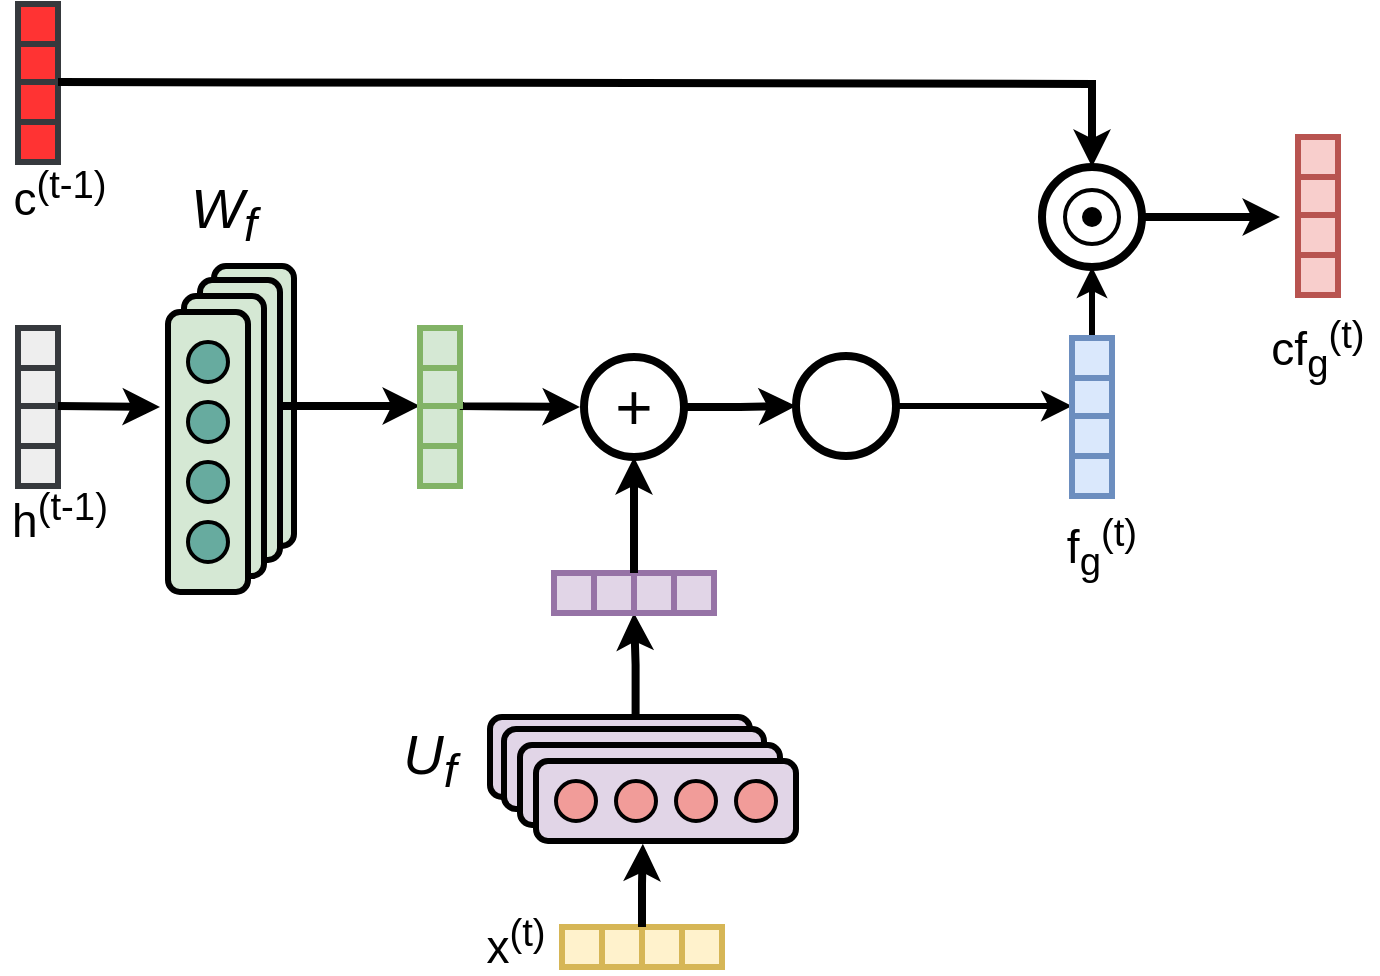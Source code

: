 <mxfile version="24.2.1" type="github">
  <diagram name="Page-1" id="a8kEsTPP4QLb0yRiyc_C">
    <mxGraphModel dx="91" dy="1647" grid="1" gridSize="10" guides="1" tooltips="1" connect="1" arrows="1" fold="1" page="1" pageScale="1" pageWidth="850" pageHeight="1100" math="0" shadow="0">
      <root>
        <mxCell id="0" />
        <mxCell id="1" parent="0" />
        <mxCell id="FjbWnof5uf_0pUXJCAU5-1" style="edgeStyle=orthogonalEdgeStyle;rounded=0;orthogonalLoop=1;jettySize=auto;html=1;exitX=0.56;exitY=-0.009;exitDx=0;exitDy=0;entryX=0;entryY=1;entryDx=0;entryDy=0;strokeWidth=4;exitPerimeter=0;" edge="1" parent="1" source="FjbWnof5uf_0pUXJCAU5-2" target="FjbWnof5uf_0pUXJCAU5-20">
          <mxGeometry relative="1" as="geometry" />
        </mxCell>
        <mxCell id="FjbWnof5uf_0pUXJCAU5-2" value="" style="rounded=1;whiteSpace=wrap;html=1;fontSize=12;glass=0;strokeWidth=3;shadow=0;fillColor=#e1d5e7;strokeColor=#000000;" vertex="1" parent="1">
          <mxGeometry x="1105" y="326.5" width="130" height="40" as="geometry" />
        </mxCell>
        <mxCell id="FjbWnof5uf_0pUXJCAU5-3" value="" style="ellipse;whiteSpace=wrap;html=1;aspect=fixed;strokeWidth=2;fillColor=#F19C99;strokeColor=#000000;" vertex="1" parent="1">
          <mxGeometry x="1115" y="336.5" width="20" height="20" as="geometry" />
        </mxCell>
        <mxCell id="FjbWnof5uf_0pUXJCAU5-4" value="" style="ellipse;whiteSpace=wrap;html=1;aspect=fixed;strokeWidth=2;fillColor=#F19C99;strokeColor=#000000;" vertex="1" parent="1">
          <mxGeometry x="1145" y="336.5" width="20" height="20" as="geometry" />
        </mxCell>
        <mxCell id="FjbWnof5uf_0pUXJCAU5-5" value="" style="ellipse;whiteSpace=wrap;html=1;aspect=fixed;strokeWidth=2;fillColor=#F19C99;strokeColor=#000000;" vertex="1" parent="1">
          <mxGeometry x="1175" y="336.5" width="20" height="20" as="geometry" />
        </mxCell>
        <mxCell id="FjbWnof5uf_0pUXJCAU5-6" value="" style="ellipse;whiteSpace=wrap;html=1;aspect=fixed;strokeWidth=2;fillColor=#F19C99;strokeColor=#000000;" vertex="1" parent="1">
          <mxGeometry x="1205" y="336.5" width="20" height="20" as="geometry" />
        </mxCell>
        <mxCell id="FjbWnof5uf_0pUXJCAU5-7" value="" style="rounded=1;whiteSpace=wrap;html=1;fontSize=12;glass=0;strokeWidth=3;shadow=0;rotation=90;fillColor=#d5e8d4;strokeColor=#000000;" vertex="1" parent="1">
          <mxGeometry x="917" y="151" width="140" height="40" as="geometry" />
        </mxCell>
        <mxCell id="FjbWnof5uf_0pUXJCAU5-8" value="" style="ellipse;whiteSpace=wrap;html=1;aspect=fixed;strokeWidth=2;fillColor=#67AB9F;strokeColor=#000000;" vertex="1" parent="1">
          <mxGeometry x="977" y="116" width="20" height="20" as="geometry" />
        </mxCell>
        <mxCell id="FjbWnof5uf_0pUXJCAU5-9" value="" style="ellipse;whiteSpace=wrap;html=1;aspect=fixed;strokeWidth=2;fillColor=#67AB9F;strokeColor=#000000;" vertex="1" parent="1">
          <mxGeometry x="977" y="146" width="20" height="20" as="geometry" />
        </mxCell>
        <mxCell id="FjbWnof5uf_0pUXJCAU5-10" value="" style="ellipse;whiteSpace=wrap;html=1;aspect=fixed;strokeWidth=2;fillColor=#67AB9F;strokeColor=#000000;" vertex="1" parent="1">
          <mxGeometry x="977" y="176" width="20" height="20" as="geometry" />
        </mxCell>
        <mxCell id="FjbWnof5uf_0pUXJCAU5-11" value="" style="ellipse;whiteSpace=wrap;html=1;aspect=fixed;strokeWidth=2;fillColor=#67AB9F;strokeColor=#000000;" vertex="1" parent="1">
          <mxGeometry x="977" y="206" width="20" height="20" as="geometry" />
        </mxCell>
        <mxCell id="FjbWnof5uf_0pUXJCAU5-12" value="x&lt;sup&gt;(t)&lt;/sup&gt;" style="text;html=1;align=center;verticalAlign=middle;whiteSpace=wrap;rounded=0;fontSize=23;strokeWidth=4;" vertex="1" parent="1">
          <mxGeometry x="1088" y="423.5" width="60" height="30" as="geometry" />
        </mxCell>
        <mxCell id="FjbWnof5uf_0pUXJCAU5-13" value="U&lt;sub&gt;f&lt;/sub&gt;" style="text;html=1;align=center;verticalAlign=middle;whiteSpace=wrap;rounded=0;fontSize=28;fontStyle=2" vertex="1" parent="1">
          <mxGeometry x="1045" y="332.5" width="60" height="30" as="geometry" />
        </mxCell>
        <mxCell id="FjbWnof5uf_0pUXJCAU5-14" value="" style="rounded=0;whiteSpace=wrap;html=1;strokeWidth=3;fillColor=#fff2cc;strokeColor=#d6b656;" vertex="1" parent="1">
          <mxGeometry x="1141" y="431.5" width="20" height="20" as="geometry" />
        </mxCell>
        <mxCell id="FjbWnof5uf_0pUXJCAU5-15" value="" style="rounded=0;whiteSpace=wrap;html=1;strokeWidth=3;fillColor=#fff2cc;strokeColor=#d6b656;" vertex="1" parent="1">
          <mxGeometry x="1161" y="431.5" width="20" height="20" as="geometry" />
        </mxCell>
        <mxCell id="FjbWnof5uf_0pUXJCAU5-16" value="" style="rounded=0;whiteSpace=wrap;html=1;strokeWidth=3;fillColor=#fff2cc;strokeColor=#d6b656;" vertex="1" parent="1">
          <mxGeometry x="1181" y="431.5" width="20" height="20" as="geometry" />
        </mxCell>
        <mxCell id="FjbWnof5uf_0pUXJCAU5-17" value="" style="rounded=0;whiteSpace=wrap;html=1;strokeWidth=3;fillColor=#fff2cc;strokeColor=#d6b656;" vertex="1" parent="1">
          <mxGeometry x="1201" y="431.5" width="20" height="20" as="geometry" />
        </mxCell>
        <mxCell id="FjbWnof5uf_0pUXJCAU5-18" value="" style="rounded=0;whiteSpace=wrap;html=1;strokeWidth=3;fillColor=#e1d5e7;strokeColor=#9673a6;" vertex="1" parent="1">
          <mxGeometry x="1137" y="254.5" width="20" height="20" as="geometry" />
        </mxCell>
        <mxCell id="FjbWnof5uf_0pUXJCAU5-19" value="" style="rounded=0;whiteSpace=wrap;html=1;strokeWidth=3;fillColor=#e1d5e7;strokeColor=#9673a6;" vertex="1" parent="1">
          <mxGeometry x="1157" y="254.5" width="20" height="20" as="geometry" />
        </mxCell>
        <mxCell id="FjbWnof5uf_0pUXJCAU5-20" value="" style="rounded=0;whiteSpace=wrap;html=1;strokeWidth=3;fillColor=#e1d5e7;strokeColor=#9673a6;" vertex="1" parent="1">
          <mxGeometry x="1177" y="254.5" width="20" height="20" as="geometry" />
        </mxCell>
        <mxCell id="FjbWnof5uf_0pUXJCAU5-21" value="" style="rounded=0;whiteSpace=wrap;html=1;strokeWidth=3;fillColor=#e1d5e7;strokeColor=#9673a6;" vertex="1" parent="1">
          <mxGeometry x="1197" y="254.5" width="20" height="20" as="geometry" />
        </mxCell>
        <mxCell id="FjbWnof5uf_0pUXJCAU5-22" style="edgeStyle=orthogonalEdgeStyle;rounded=0;orthogonalLoop=1;jettySize=auto;html=1;exitX=1;exitY=0.5;exitDx=0;exitDy=0;entryX=0;entryY=0.5;entryDx=0;entryDy=0;strokeWidth=4;" edge="1" parent="1" source="FjbWnof5uf_0pUXJCAU5-23" target="FjbWnof5uf_0pUXJCAU5-25">
          <mxGeometry relative="1" as="geometry" />
        </mxCell>
        <mxCell id="FjbWnof5uf_0pUXJCAU5-23" value="+" style="ellipse;whiteSpace=wrap;html=1;aspect=fixed;fontSize=32;strokeWidth=4;" vertex="1" parent="1">
          <mxGeometry x="1152" y="146.5" width="50" height="50" as="geometry" />
        </mxCell>
        <mxCell id="FjbWnof5uf_0pUXJCAU5-24" style="edgeStyle=orthogonalEdgeStyle;rounded=0;orthogonalLoop=1;jettySize=auto;html=1;exitX=1;exitY=0;exitDx=0;exitDy=0;entryX=0.5;entryY=1;entryDx=0;entryDy=0;strokeWidth=4;" edge="1" parent="1" source="FjbWnof5uf_0pUXJCAU5-19" target="FjbWnof5uf_0pUXJCAU5-23">
          <mxGeometry relative="1" as="geometry" />
        </mxCell>
        <mxCell id="FjbWnof5uf_0pUXJCAU5-96" style="edgeStyle=orthogonalEdgeStyle;rounded=0;orthogonalLoop=1;jettySize=auto;html=1;exitX=1;exitY=0.5;exitDx=0;exitDy=0;entryX=0;entryY=0.75;entryDx=0;entryDy=0;strokeWidth=3;" edge="1" parent="1" source="FjbWnof5uf_0pUXJCAU5-25" target="FjbWnof5uf_0pUXJCAU5-94">
          <mxGeometry relative="1" as="geometry" />
        </mxCell>
        <mxCell id="FjbWnof5uf_0pUXJCAU5-25" value="" style="ellipse;whiteSpace=wrap;html=1;aspect=fixed;fontSize=32;strokeWidth=4;" vertex="1" parent="1">
          <mxGeometry x="1258" y="146" width="50" height="50" as="geometry" />
        </mxCell>
        <mxCell id="FjbWnof5uf_0pUXJCAU5-27" value="f&lt;sub&gt;g&lt;/sub&gt;&lt;sup&gt;(t)&lt;/sup&gt;" style="text;html=1;align=center;verticalAlign=middle;whiteSpace=wrap;rounded=0;fontSize=23;strokeWidth=4;" vertex="1" parent="1">
          <mxGeometry x="1381" y="226" width="60" height="30" as="geometry" />
        </mxCell>
        <mxCell id="FjbWnof5uf_0pUXJCAU5-28" value="W&lt;sub&gt;f&lt;/sub&gt;" style="text;html=1;align=center;verticalAlign=middle;whiteSpace=wrap;rounded=0;fontSize=28;fontStyle=2" vertex="1" parent="1">
          <mxGeometry x="942" y="60" width="60" height="30" as="geometry" />
        </mxCell>
        <mxCell id="FjbWnof5uf_0pUXJCAU5-29" value="h&lt;sup&gt;(t-1)&lt;/sup&gt;" style="text;html=1;align=center;verticalAlign=middle;whiteSpace=wrap;rounded=0;fontSize=23;strokeWidth=4;" vertex="1" parent="1">
          <mxGeometry x="860" y="211" width="60" height="30" as="geometry" />
        </mxCell>
        <mxCell id="FjbWnof5uf_0pUXJCAU5-30" value="" style="rounded=0;whiteSpace=wrap;html=1;strokeWidth=3;fillColor=#eeeeee;strokeColor=#36393d;" vertex="1" parent="1">
          <mxGeometry x="869" y="191" width="20" height="20" as="geometry" />
        </mxCell>
        <mxCell id="FjbWnof5uf_0pUXJCAU5-31" value="" style="rounded=0;whiteSpace=wrap;html=1;strokeWidth=3;fillColor=#eeeeee;strokeColor=#36393d;" vertex="1" parent="1">
          <mxGeometry x="869" y="171" width="20" height="20" as="geometry" />
        </mxCell>
        <mxCell id="FjbWnof5uf_0pUXJCAU5-32" value="" style="rounded=0;whiteSpace=wrap;html=1;strokeWidth=3;fillColor=#eeeeee;strokeColor=#36393d;" vertex="1" parent="1">
          <mxGeometry x="869" y="151" width="20" height="20" as="geometry" />
        </mxCell>
        <mxCell id="FjbWnof5uf_0pUXJCAU5-33" value="" style="rounded=0;whiteSpace=wrap;html=1;strokeWidth=3;fillColor=#eeeeee;strokeColor=#36393d;" vertex="1" parent="1">
          <mxGeometry x="869" y="132" width="20" height="20" as="geometry" />
        </mxCell>
        <mxCell id="FjbWnof5uf_0pUXJCAU5-34" style="edgeStyle=orthogonalEdgeStyle;rounded=0;orthogonalLoop=1;jettySize=auto;html=1;exitX=0.403;exitY=0.054;exitDx=0;exitDy=0;entryX=0;entryY=1;entryDx=0;entryDy=0;strokeWidth=4;exitPerimeter=0;" edge="1" parent="1" source="FjbWnof5uf_0pUXJCAU5-45" target="FjbWnof5uf_0pUXJCAU5-38">
          <mxGeometry relative="1" as="geometry">
            <Array as="points">
              <mxPoint x="990" y="171" />
            </Array>
            <mxPoint x="1007" y="171.5" as="sourcePoint" />
          </mxGeometry>
        </mxCell>
        <mxCell id="FjbWnof5uf_0pUXJCAU5-35" value="" style="rounded=0;whiteSpace=wrap;html=1;strokeWidth=3;fillColor=#d5e8d4;strokeColor=#82b366;" vertex="1" parent="1">
          <mxGeometry x="1070" y="191" width="20" height="20" as="geometry" />
        </mxCell>
        <mxCell id="FjbWnof5uf_0pUXJCAU5-36" value="" style="rounded=0;whiteSpace=wrap;html=1;strokeWidth=3;fillColor=#d5e8d4;strokeColor=#82b366;" vertex="1" parent="1">
          <mxGeometry x="1070" y="171" width="20" height="20" as="geometry" />
        </mxCell>
        <mxCell id="FjbWnof5uf_0pUXJCAU5-37" style="edgeStyle=orthogonalEdgeStyle;rounded=0;orthogonalLoop=1;jettySize=auto;html=1;exitX=1;exitY=1;exitDx=0;exitDy=0;strokeWidth=4;" edge="1" parent="1">
          <mxGeometry relative="1" as="geometry">
            <Array as="points">
              <mxPoint x="1089.97" y="171" />
              <mxPoint x="1089.97" y="171" />
            </Array>
            <mxPoint x="1149.97" y="171.5" as="targetPoint" />
            <mxPoint x="1091.97" y="171" as="sourcePoint" />
          </mxGeometry>
        </mxCell>
        <mxCell id="FjbWnof5uf_0pUXJCAU5-38" value="" style="rounded=0;whiteSpace=wrap;html=1;strokeWidth=3;fillColor=#d5e8d4;strokeColor=#82b366;" vertex="1" parent="1">
          <mxGeometry x="1070" y="151" width="20" height="20" as="geometry" />
        </mxCell>
        <mxCell id="FjbWnof5uf_0pUXJCAU5-39" value="" style="rounded=0;whiteSpace=wrap;html=1;strokeWidth=3;fillColor=#d5e8d4;strokeColor=#82b366;" vertex="1" parent="1">
          <mxGeometry x="1070" y="132" width="20" height="20" as="geometry" />
        </mxCell>
        <mxCell id="FjbWnof5uf_0pUXJCAU5-40" value="" style="rounded=1;whiteSpace=wrap;html=1;fontSize=12;glass=0;strokeWidth=3;shadow=0;rotation=90;fillColor=#d5e8d4;strokeColor=#000000;" vertex="1" parent="1">
          <mxGeometry x="910" y="158" width="140" height="40" as="geometry" />
        </mxCell>
        <mxCell id="FjbWnof5uf_0pUXJCAU5-41" value="" style="ellipse;whiteSpace=wrap;html=1;aspect=fixed;strokeWidth=2;fillColor=#67AB9F;strokeColor=#000000;" vertex="1" parent="1">
          <mxGeometry x="970" y="123" width="20" height="20" as="geometry" />
        </mxCell>
        <mxCell id="FjbWnof5uf_0pUXJCAU5-42" value="" style="ellipse;whiteSpace=wrap;html=1;aspect=fixed;strokeWidth=2;fillColor=#67AB9F;strokeColor=#000000;" vertex="1" parent="1">
          <mxGeometry x="970" y="153" width="20" height="20" as="geometry" />
        </mxCell>
        <mxCell id="FjbWnof5uf_0pUXJCAU5-43" value="" style="ellipse;whiteSpace=wrap;html=1;aspect=fixed;strokeWidth=2;fillColor=#67AB9F;strokeColor=#000000;" vertex="1" parent="1">
          <mxGeometry x="970" y="183" width="20" height="20" as="geometry" />
        </mxCell>
        <mxCell id="FjbWnof5uf_0pUXJCAU5-44" value="" style="ellipse;whiteSpace=wrap;html=1;aspect=fixed;strokeWidth=2;fillColor=#67AB9F;strokeColor=#000000;" vertex="1" parent="1">
          <mxGeometry x="970" y="213" width="20" height="20" as="geometry" />
        </mxCell>
        <mxCell id="FjbWnof5uf_0pUXJCAU5-45" value="" style="rounded=1;whiteSpace=wrap;html=1;fontSize=12;glass=0;strokeWidth=3;shadow=0;rotation=90;fillColor=#d5e8d4;strokeColor=#000000;" vertex="1" parent="1">
          <mxGeometry x="902" y="166" width="140" height="40" as="geometry" />
        </mxCell>
        <mxCell id="FjbWnof5uf_0pUXJCAU5-46" value="" style="ellipse;whiteSpace=wrap;html=1;aspect=fixed;strokeWidth=2;fillColor=#67AB9F;strokeColor=#000000;" vertex="1" parent="1">
          <mxGeometry x="962" y="131" width="20" height="20" as="geometry" />
        </mxCell>
        <mxCell id="FjbWnof5uf_0pUXJCAU5-47" value="" style="ellipse;whiteSpace=wrap;html=1;aspect=fixed;strokeWidth=2;fillColor=#67AB9F;strokeColor=#000000;" vertex="1" parent="1">
          <mxGeometry x="962" y="161" width="20" height="20" as="geometry" />
        </mxCell>
        <mxCell id="FjbWnof5uf_0pUXJCAU5-48" value="" style="ellipse;whiteSpace=wrap;html=1;aspect=fixed;strokeWidth=2;fillColor=#67AB9F;strokeColor=#000000;" vertex="1" parent="1">
          <mxGeometry x="962" y="191" width="20" height="20" as="geometry" />
        </mxCell>
        <mxCell id="FjbWnof5uf_0pUXJCAU5-49" value="" style="ellipse;whiteSpace=wrap;html=1;aspect=fixed;strokeWidth=2;fillColor=#67AB9F;strokeColor=#000000;" vertex="1" parent="1">
          <mxGeometry x="962" y="221" width="20" height="20" as="geometry" />
        </mxCell>
        <mxCell id="FjbWnof5uf_0pUXJCAU5-50" value="" style="rounded=1;whiteSpace=wrap;html=1;fontSize=12;glass=0;strokeWidth=3;shadow=0;rotation=90;fillColor=#d5e8d4;strokeColor=#000000;" vertex="1" parent="1">
          <mxGeometry x="894" y="174" width="140" height="40" as="geometry" />
        </mxCell>
        <mxCell id="FjbWnof5uf_0pUXJCAU5-51" value="" style="ellipse;whiteSpace=wrap;html=1;aspect=fixed;strokeWidth=2;fillColor=#67AB9F;strokeColor=#000000;" vertex="1" parent="1">
          <mxGeometry x="954" y="139" width="20" height="20" as="geometry" />
        </mxCell>
        <mxCell id="FjbWnof5uf_0pUXJCAU5-52" value="" style="ellipse;whiteSpace=wrap;html=1;aspect=fixed;strokeWidth=2;fillColor=#67AB9F;strokeColor=#000000;" vertex="1" parent="1">
          <mxGeometry x="954" y="169" width="20" height="20" as="geometry" />
        </mxCell>
        <mxCell id="FjbWnof5uf_0pUXJCAU5-53" value="" style="ellipse;whiteSpace=wrap;html=1;aspect=fixed;strokeWidth=2;fillColor=#67AB9F;strokeColor=#000000;" vertex="1" parent="1">
          <mxGeometry x="954" y="199" width="20" height="20" as="geometry" />
        </mxCell>
        <mxCell id="FjbWnof5uf_0pUXJCAU5-54" value="" style="ellipse;whiteSpace=wrap;html=1;aspect=fixed;strokeWidth=2;fillColor=#67AB9F;strokeColor=#000000;" vertex="1" parent="1">
          <mxGeometry x="954" y="229" width="20" height="20" as="geometry" />
        </mxCell>
        <mxCell id="FjbWnof5uf_0pUXJCAU5-55" value="" style="endArrow=classic;html=1;rounded=0;exitX=1;exitY=1;exitDx=0;exitDy=0;strokeWidth=4;" edge="1" parent="1" source="FjbWnof5uf_0pUXJCAU5-32">
          <mxGeometry width="50" height="50" relative="1" as="geometry">
            <mxPoint x="1190" y="295.5" as="sourcePoint" />
            <mxPoint x="940" y="171.5" as="targetPoint" />
          </mxGeometry>
        </mxCell>
        <mxCell id="FjbWnof5uf_0pUXJCAU5-56" value="" style="rounded=1;whiteSpace=wrap;html=1;fontSize=12;glass=0;strokeWidth=3;shadow=0;fillColor=#e1d5e7;strokeColor=#000000;" vertex="1" parent="1">
          <mxGeometry x="1112" y="332.5" width="130" height="40" as="geometry" />
        </mxCell>
        <mxCell id="FjbWnof5uf_0pUXJCAU5-57" value="" style="ellipse;whiteSpace=wrap;html=1;aspect=fixed;strokeWidth=2;fillColor=#F19C99;strokeColor=#000000;" vertex="1" parent="1">
          <mxGeometry x="1122" y="342.5" width="20" height="20" as="geometry" />
        </mxCell>
        <mxCell id="FjbWnof5uf_0pUXJCAU5-58" value="" style="ellipse;whiteSpace=wrap;html=1;aspect=fixed;strokeWidth=2;fillColor=#F19C99;strokeColor=#000000;" vertex="1" parent="1">
          <mxGeometry x="1152" y="342.5" width="20" height="20" as="geometry" />
        </mxCell>
        <mxCell id="FjbWnof5uf_0pUXJCAU5-59" value="" style="ellipse;whiteSpace=wrap;html=1;aspect=fixed;strokeWidth=2;fillColor=#F19C99;strokeColor=#000000;" vertex="1" parent="1">
          <mxGeometry x="1182" y="342.5" width="20" height="20" as="geometry" />
        </mxCell>
        <mxCell id="FjbWnof5uf_0pUXJCAU5-60" value="" style="ellipse;whiteSpace=wrap;html=1;aspect=fixed;strokeWidth=2;fillColor=#F19C99;strokeColor=#000000;" vertex="1" parent="1">
          <mxGeometry x="1212" y="342.5" width="20" height="20" as="geometry" />
        </mxCell>
        <mxCell id="FjbWnof5uf_0pUXJCAU5-61" value="" style="rounded=1;whiteSpace=wrap;html=1;fontSize=12;glass=0;strokeWidth=3;shadow=0;fillColor=#e1d5e7;strokeColor=#000000;" vertex="1" parent="1">
          <mxGeometry x="1120" y="340.5" width="130" height="40" as="geometry" />
        </mxCell>
        <mxCell id="FjbWnof5uf_0pUXJCAU5-62" value="" style="ellipse;whiteSpace=wrap;html=1;aspect=fixed;strokeWidth=2;fillColor=#F19C99;strokeColor=#000000;" vertex="1" parent="1">
          <mxGeometry x="1128" y="348.5" width="20" height="20" as="geometry" />
        </mxCell>
        <mxCell id="FjbWnof5uf_0pUXJCAU5-63" value="" style="ellipse;whiteSpace=wrap;html=1;aspect=fixed;strokeWidth=2;fillColor=#F19C99;strokeColor=#000000;" vertex="1" parent="1">
          <mxGeometry x="1158" y="348.5" width="20" height="20" as="geometry" />
        </mxCell>
        <mxCell id="FjbWnof5uf_0pUXJCAU5-64" value="" style="ellipse;whiteSpace=wrap;html=1;aspect=fixed;strokeWidth=2;fillColor=#F19C99;strokeColor=#000000;" vertex="1" parent="1">
          <mxGeometry x="1188" y="348.5" width="20" height="20" as="geometry" />
        </mxCell>
        <mxCell id="FjbWnof5uf_0pUXJCAU5-65" value="" style="ellipse;whiteSpace=wrap;html=1;aspect=fixed;strokeWidth=2;fillColor=#F19C99;strokeColor=#000000;" vertex="1" parent="1">
          <mxGeometry x="1218" y="348.5" width="20" height="20" as="geometry" />
        </mxCell>
        <mxCell id="FjbWnof5uf_0pUXJCAU5-66" value="" style="rounded=1;whiteSpace=wrap;html=1;fontSize=12;glass=0;strokeWidth=3;shadow=0;fillColor=#e1d5e7;strokeColor=#000000;" vertex="1" parent="1">
          <mxGeometry x="1128" y="348.5" width="130" height="40" as="geometry" />
        </mxCell>
        <mxCell id="FjbWnof5uf_0pUXJCAU5-67" value="" style="ellipse;whiteSpace=wrap;html=1;aspect=fixed;strokeWidth=2;fillColor=#F19C99;strokeColor=#000000;" vertex="1" parent="1">
          <mxGeometry x="1138" y="358.5" width="20" height="20" as="geometry" />
        </mxCell>
        <mxCell id="FjbWnof5uf_0pUXJCAU5-68" value="" style="ellipse;whiteSpace=wrap;html=1;aspect=fixed;strokeWidth=2;fillColor=#F19C99;strokeColor=#000000;" vertex="1" parent="1">
          <mxGeometry x="1168" y="358.5" width="20" height="20" as="geometry" />
        </mxCell>
        <mxCell id="FjbWnof5uf_0pUXJCAU5-69" value="" style="ellipse;whiteSpace=wrap;html=1;aspect=fixed;strokeWidth=2;fillColor=#F19C99;strokeColor=#000000;" vertex="1" parent="1">
          <mxGeometry x="1198" y="358.5" width="20" height="20" as="geometry" />
        </mxCell>
        <mxCell id="FjbWnof5uf_0pUXJCAU5-70" value="" style="ellipse;whiteSpace=wrap;html=1;aspect=fixed;strokeWidth=2;fillColor=#F19C99;strokeColor=#000000;" vertex="1" parent="1">
          <mxGeometry x="1228" y="358.5" width="20" height="20" as="geometry" />
        </mxCell>
        <mxCell id="FjbWnof5uf_0pUXJCAU5-71" style="edgeStyle=orthogonalEdgeStyle;rounded=0;orthogonalLoop=1;jettySize=auto;html=1;exitX=0;exitY=0;exitDx=0;exitDy=0;entryX=0.411;entryY=1.034;entryDx=0;entryDy=0;entryPerimeter=0;strokeWidth=4;" edge="1" parent="1" source="FjbWnof5uf_0pUXJCAU5-16" target="FjbWnof5uf_0pUXJCAU5-66">
          <mxGeometry relative="1" as="geometry" />
        </mxCell>
        <mxCell id="FjbWnof5uf_0pUXJCAU5-72" value="" style="rounded=0;whiteSpace=wrap;html=1;strokeWidth=3;fillColor=#FF3333;strokeColor=#36393d;" vertex="1" parent="1">
          <mxGeometry x="869" y="29" width="20" height="20" as="geometry" />
        </mxCell>
        <mxCell id="FjbWnof5uf_0pUXJCAU5-73" value="" style="rounded=0;whiteSpace=wrap;html=1;strokeWidth=3;fillColor=#FF3333;strokeColor=#36393d;" vertex="1" parent="1">
          <mxGeometry x="869" y="9" width="20" height="20" as="geometry" />
        </mxCell>
        <mxCell id="FjbWnof5uf_0pUXJCAU5-74" value="" style="rounded=0;whiteSpace=wrap;html=1;strokeWidth=3;fillColor=#FF3333;strokeColor=#36393d;" vertex="1" parent="1">
          <mxGeometry x="869" y="-11" width="20" height="20" as="geometry" />
        </mxCell>
        <mxCell id="FjbWnof5uf_0pUXJCAU5-85" style="edgeStyle=orthogonalEdgeStyle;rounded=0;orthogonalLoop=1;jettySize=auto;html=1;exitX=1;exitY=0.5;exitDx=0;exitDy=0;strokeWidth=4;" edge="1" parent="1" source="FjbWnof5uf_0pUXJCAU5-79">
          <mxGeometry relative="1" as="geometry">
            <mxPoint x="1500" y="76.448" as="targetPoint" />
          </mxGeometry>
        </mxCell>
        <mxCell id="FjbWnof5uf_0pUXJCAU5-79" value="" style="ellipse;whiteSpace=wrap;html=1;aspect=fixed;fontSize=32;strokeWidth=4;" vertex="1" parent="1">
          <mxGeometry x="1381" y="51.5" width="50" height="50" as="geometry" />
        </mxCell>
        <mxCell id="FjbWnof5uf_0pUXJCAU5-75" value="" style="rounded=0;whiteSpace=wrap;html=1;strokeWidth=3;fillColor=#FF3333;strokeColor=#36393d;" vertex="1" parent="1">
          <mxGeometry x="869" y="-30" width="20" height="20" as="geometry" />
        </mxCell>
        <mxCell id="FjbWnof5uf_0pUXJCAU5-77" value="" style="endArrow=classic;html=1;rounded=0;exitX=1;exitY=1;exitDx=0;exitDy=0;entryX=0.5;entryY=0;entryDx=0;entryDy=0;strokeWidth=4;" edge="1" parent="1" source="FjbWnof5uf_0pUXJCAU5-74" target="FjbWnof5uf_0pUXJCAU5-79">
          <mxGeometry width="50" height="50" relative="1" as="geometry">
            <mxPoint x="1090" y="150" as="sourcePoint" />
            <mxPoint x="1350" y="10" as="targetPoint" />
            <Array as="points">
              <mxPoint x="1406" y="10" />
            </Array>
          </mxGeometry>
        </mxCell>
        <mxCell id="FjbWnof5uf_0pUXJCAU5-78" value="c&lt;sup&gt;(t-1)&lt;/sup&gt;" style="text;html=1;align=center;verticalAlign=middle;whiteSpace=wrap;rounded=0;fontSize=23;strokeWidth=4;" vertex="1" parent="1">
          <mxGeometry x="860" y="50" width="60" height="30" as="geometry" />
        </mxCell>
        <mxCell id="FjbWnof5uf_0pUXJCAU5-83" value="" style="ellipse;whiteSpace=wrap;html=1;aspect=fixed;strokeWidth=2;" vertex="1" parent="1">
          <mxGeometry x="1392.5" y="63" width="27" height="27" as="geometry" />
        </mxCell>
        <mxCell id="FjbWnof5uf_0pUXJCAU5-81" value="" style="shape=waypoint;sketch=0;fillStyle=solid;size=6;pointerEvents=1;points=[];fillColor=none;resizable=0;rotatable=0;perimeter=centerPerimeter;snapToPoint=1;strokeWidth=3;" vertex="1" parent="1">
          <mxGeometry x="1396" y="66.5" width="20" height="20" as="geometry" />
        </mxCell>
        <mxCell id="FjbWnof5uf_0pUXJCAU5-86" value="" style="rounded=0;whiteSpace=wrap;html=1;strokeWidth=3;fillColor=#f8cecc;strokeColor=#b85450;" vertex="1" parent="1">
          <mxGeometry x="1509" y="95.5" width="20" height="20" as="geometry" />
        </mxCell>
        <mxCell id="FjbWnof5uf_0pUXJCAU5-87" value="" style="rounded=0;whiteSpace=wrap;html=1;strokeWidth=3;fillColor=#f8cecc;strokeColor=#b85450;" vertex="1" parent="1">
          <mxGeometry x="1509" y="75.5" width="20" height="20" as="geometry" />
        </mxCell>
        <mxCell id="FjbWnof5uf_0pUXJCAU5-88" value="" style="rounded=0;whiteSpace=wrap;html=1;strokeWidth=3;fillColor=#f8cecc;strokeColor=#b85450;" vertex="1" parent="1">
          <mxGeometry x="1509" y="55.5" width="20" height="20" as="geometry" />
        </mxCell>
        <mxCell id="FjbWnof5uf_0pUXJCAU5-89" value="" style="rounded=0;whiteSpace=wrap;html=1;strokeWidth=3;fillColor=#f8cecc;strokeColor=#b85450;" vertex="1" parent="1">
          <mxGeometry x="1509" y="36.5" width="20" height="20" as="geometry" />
        </mxCell>
        <mxCell id="FjbWnof5uf_0pUXJCAU5-92" value="" style="rounded=0;whiteSpace=wrap;html=1;strokeWidth=3;fillColor=#dae8fc;strokeColor=#6c8ebf;" vertex="1" parent="1">
          <mxGeometry x="1396" y="196" width="20" height="20" as="geometry" />
        </mxCell>
        <mxCell id="FjbWnof5uf_0pUXJCAU5-93" value="" style="rounded=0;whiteSpace=wrap;html=1;strokeWidth=3;fillColor=#dae8fc;strokeColor=#6c8ebf;" vertex="1" parent="1">
          <mxGeometry x="1396" y="176" width="20" height="20" as="geometry" />
        </mxCell>
        <mxCell id="FjbWnof5uf_0pUXJCAU5-94" value="" style="rounded=0;whiteSpace=wrap;html=1;strokeWidth=3;fillColor=#dae8fc;strokeColor=#6c8ebf;" vertex="1" parent="1">
          <mxGeometry x="1396" y="156" width="20" height="20" as="geometry" />
        </mxCell>
        <mxCell id="FjbWnof5uf_0pUXJCAU5-97" style="edgeStyle=orthogonalEdgeStyle;rounded=0;orthogonalLoop=1;jettySize=auto;html=1;entryX=0.5;entryY=1;entryDx=0;entryDy=0;strokeWidth=3;" edge="1" parent="1" source="FjbWnof5uf_0pUXJCAU5-95" target="FjbWnof5uf_0pUXJCAU5-79">
          <mxGeometry relative="1" as="geometry" />
        </mxCell>
        <mxCell id="FjbWnof5uf_0pUXJCAU5-95" value="" style="rounded=0;whiteSpace=wrap;html=1;strokeWidth=3;fillColor=#dae8fc;strokeColor=#6c8ebf;" vertex="1" parent="1">
          <mxGeometry x="1396" y="137" width="20" height="20" as="geometry" />
        </mxCell>
        <mxCell id="FjbWnof5uf_0pUXJCAU5-98" value="cf&lt;sub&gt;g&lt;/sub&gt;&lt;sup&gt;(t)&lt;/sup&gt;" style="text;html=1;align=center;verticalAlign=middle;whiteSpace=wrap;rounded=0;fontSize=23;strokeWidth=4;" vertex="1" parent="1">
          <mxGeometry x="1489" y="127" width="60" height="30" as="geometry" />
        </mxCell>
      </root>
    </mxGraphModel>
  </diagram>
</mxfile>

